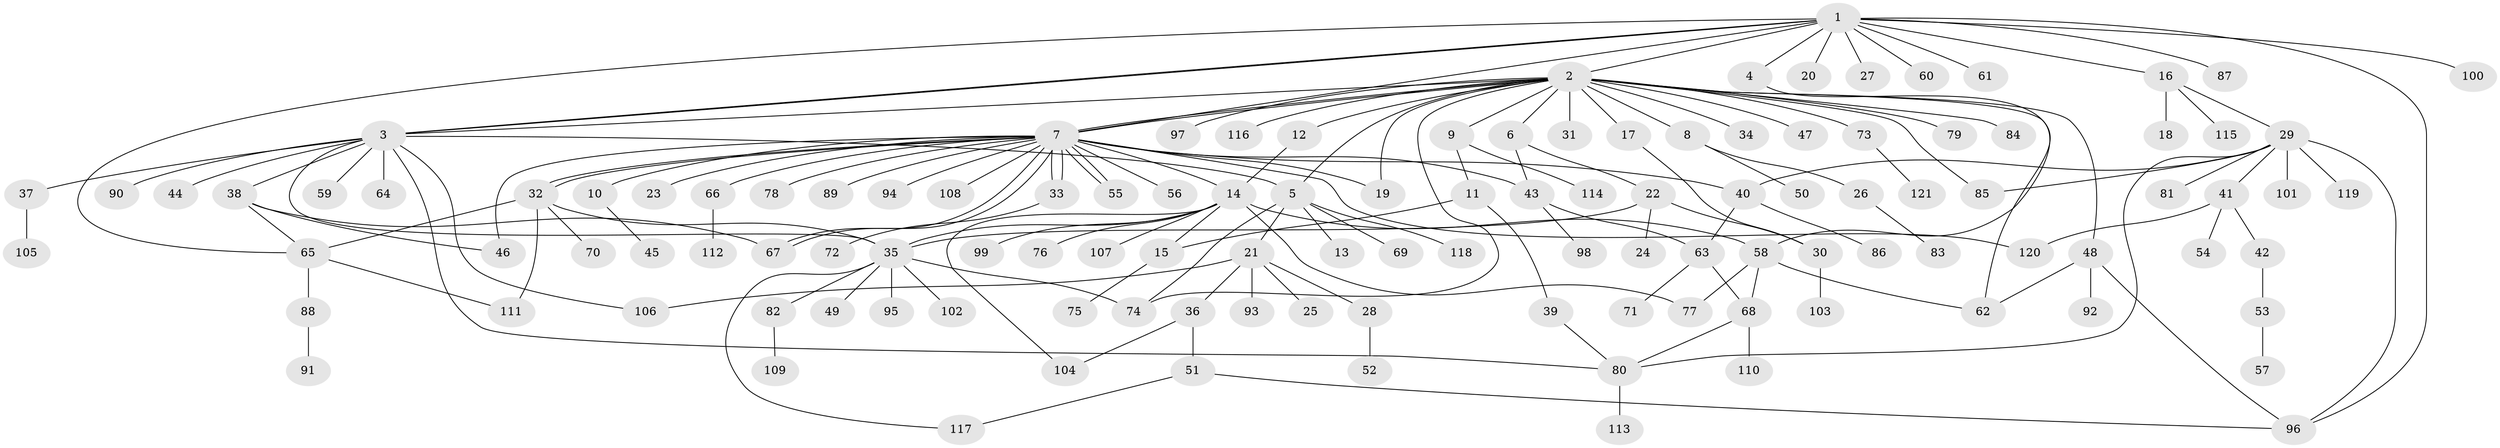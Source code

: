 // coarse degree distribution, {14: 0.010638297872340425, 30: 0.010638297872340425, 2: 0.1595744680851064, 5: 0.02127659574468085, 3: 0.10638297872340426, 26: 0.010638297872340425, 4: 0.05319148936170213, 1: 0.574468085106383, 8: 0.010638297872340425, 6: 0.02127659574468085, 12: 0.010638297872340425, 10: 0.010638297872340425}
// Generated by graph-tools (version 1.1) at 2025/23/03/03/25 07:23:48]
// undirected, 121 vertices, 162 edges
graph export_dot {
graph [start="1"]
  node [color=gray90,style=filled];
  1;
  2;
  3;
  4;
  5;
  6;
  7;
  8;
  9;
  10;
  11;
  12;
  13;
  14;
  15;
  16;
  17;
  18;
  19;
  20;
  21;
  22;
  23;
  24;
  25;
  26;
  27;
  28;
  29;
  30;
  31;
  32;
  33;
  34;
  35;
  36;
  37;
  38;
  39;
  40;
  41;
  42;
  43;
  44;
  45;
  46;
  47;
  48;
  49;
  50;
  51;
  52;
  53;
  54;
  55;
  56;
  57;
  58;
  59;
  60;
  61;
  62;
  63;
  64;
  65;
  66;
  67;
  68;
  69;
  70;
  71;
  72;
  73;
  74;
  75;
  76;
  77;
  78;
  79;
  80;
  81;
  82;
  83;
  84;
  85;
  86;
  87;
  88;
  89;
  90;
  91;
  92;
  93;
  94;
  95;
  96;
  97;
  98;
  99;
  100;
  101;
  102;
  103;
  104;
  105;
  106;
  107;
  108;
  109;
  110;
  111;
  112;
  113;
  114;
  115;
  116;
  117;
  118;
  119;
  120;
  121;
  1 -- 2;
  1 -- 3;
  1 -- 3;
  1 -- 4;
  1 -- 7;
  1 -- 16;
  1 -- 20;
  1 -- 27;
  1 -- 60;
  1 -- 61;
  1 -- 65;
  1 -- 87;
  1 -- 96;
  1 -- 100;
  2 -- 3;
  2 -- 5;
  2 -- 6;
  2 -- 7;
  2 -- 7;
  2 -- 8;
  2 -- 9;
  2 -- 12;
  2 -- 17;
  2 -- 19;
  2 -- 31;
  2 -- 34;
  2 -- 47;
  2 -- 48;
  2 -- 62;
  2 -- 73;
  2 -- 74;
  2 -- 79;
  2 -- 84;
  2 -- 85;
  2 -- 97;
  2 -- 116;
  3 -- 5;
  3 -- 35;
  3 -- 37;
  3 -- 38;
  3 -- 44;
  3 -- 59;
  3 -- 64;
  3 -- 80;
  3 -- 90;
  3 -- 106;
  4 -- 58;
  5 -- 13;
  5 -- 21;
  5 -- 69;
  5 -- 74;
  5 -- 118;
  6 -- 22;
  6 -- 43;
  7 -- 10;
  7 -- 14;
  7 -- 19;
  7 -- 23;
  7 -- 32;
  7 -- 32;
  7 -- 33;
  7 -- 33;
  7 -- 40;
  7 -- 43;
  7 -- 46;
  7 -- 55;
  7 -- 55;
  7 -- 56;
  7 -- 66;
  7 -- 67;
  7 -- 67;
  7 -- 78;
  7 -- 89;
  7 -- 94;
  7 -- 108;
  7 -- 120;
  8 -- 26;
  8 -- 50;
  9 -- 11;
  9 -- 114;
  10 -- 45;
  11 -- 15;
  11 -- 39;
  12 -- 14;
  14 -- 15;
  14 -- 35;
  14 -- 58;
  14 -- 76;
  14 -- 77;
  14 -- 99;
  14 -- 104;
  14 -- 107;
  15 -- 75;
  16 -- 18;
  16 -- 29;
  16 -- 115;
  17 -- 30;
  21 -- 25;
  21 -- 28;
  21 -- 36;
  21 -- 93;
  21 -- 106;
  22 -- 24;
  22 -- 30;
  22 -- 35;
  26 -- 83;
  28 -- 52;
  29 -- 40;
  29 -- 41;
  29 -- 80;
  29 -- 81;
  29 -- 85;
  29 -- 96;
  29 -- 101;
  29 -- 119;
  30 -- 103;
  32 -- 35;
  32 -- 65;
  32 -- 70;
  32 -- 111;
  33 -- 72;
  35 -- 49;
  35 -- 74;
  35 -- 82;
  35 -- 95;
  35 -- 102;
  35 -- 117;
  36 -- 51;
  36 -- 104;
  37 -- 105;
  38 -- 46;
  38 -- 65;
  38 -- 67;
  39 -- 80;
  40 -- 63;
  40 -- 86;
  41 -- 42;
  41 -- 54;
  41 -- 120;
  42 -- 53;
  43 -- 63;
  43 -- 98;
  48 -- 62;
  48 -- 92;
  48 -- 96;
  51 -- 96;
  51 -- 117;
  53 -- 57;
  58 -- 62;
  58 -- 68;
  58 -- 77;
  63 -- 68;
  63 -- 71;
  65 -- 88;
  65 -- 111;
  66 -- 112;
  68 -- 80;
  68 -- 110;
  73 -- 121;
  80 -- 113;
  82 -- 109;
  88 -- 91;
}
